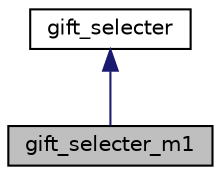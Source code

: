 digraph "gift_selecter_m1"
{
  edge [fontname="Helvetica",fontsize="10",labelfontname="Helvetica",labelfontsize="10"];
  node [fontname="Helvetica",fontsize="10",shape=record];
  Node1 [label="gift_selecter_m1",height=0.2,width=0.4,color="black", fillcolor="grey75", style="filled", fontcolor="black"];
  Node2 -> Node1 [dir="back",color="midnightblue",fontsize="10",style="solid",fontname="Helvetica"];
  Node2 [label="gift_selecter",height=0.2,width=0.4,color="black", fillcolor="white", style="filled",URL="$classgift__selecter.html",tooltip="class gift_selecter. "];
}
